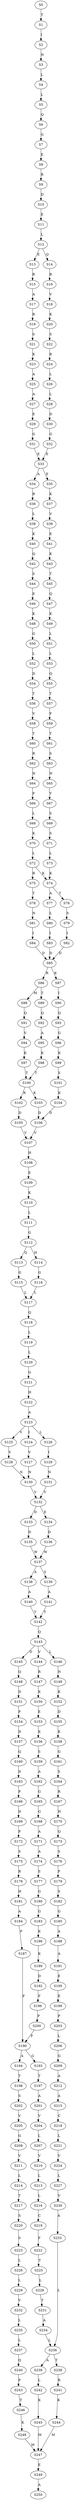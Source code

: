 strict digraph  {
	S0 -> S1 [ label = T ];
	S1 -> S2 [ label = I ];
	S2 -> S3 [ label = N ];
	S3 -> S4 [ label = L ];
	S4 -> S5 [ label = L ];
	S5 -> S6 [ label = Q ];
	S6 -> S7 [ label = G ];
	S7 -> S8 [ label = E ];
	S8 -> S9 [ label = R ];
	S9 -> S10 [ label = D ];
	S10 -> S11 [ label = E ];
	S11 -> S12 [ label = L ];
	S12 -> S13 [ label = E ];
	S12 -> S14 [ label = Q ];
	S13 -> S15 [ label = R ];
	S14 -> S16 [ label = R ];
	S15 -> S17 [ label = A ];
	S16 -> S18 [ label = V ];
	S17 -> S19 [ label = R ];
	S18 -> S20 [ label = K ];
	S19 -> S21 [ label = S ];
	S20 -> S22 [ label = S ];
	S21 -> S23 [ label = K ];
	S22 -> S24 [ label = R ];
	S23 -> S25 [ label = A ];
	S24 -> S26 [ label = L ];
	S25 -> S27 [ label = A ];
	S26 -> S28 [ label = L ];
	S27 -> S29 [ label = E ];
	S28 -> S30 [ label = D ];
	S29 -> S31 [ label = G ];
	S30 -> S32 [ label = G ];
	S31 -> S33 [ label = E ];
	S32 -> S33 [ label = E ];
	S33 -> S34 [ label = A ];
	S33 -> S35 [ label = E ];
	S34 -> S36 [ label = R ];
	S35 -> S37 [ label = K ];
	S36 -> S38 [ label = L ];
	S37 -> S39 [ label = V ];
	S38 -> S40 [ label = K ];
	S39 -> S41 [ label = E ];
	S40 -> S42 [ label = Q ];
	S41 -> S43 [ label = K ];
	S42 -> S44 [ label = S ];
	S43 -> S45 [ label = T ];
	S44 -> S46 [ label = E ];
	S45 -> S47 [ label = Q ];
	S46 -> S48 [ label = K ];
	S47 -> S49 [ label = K ];
	S48 -> S50 [ label = G ];
	S49 -> S51 [ label = L ];
	S50 -> S52 [ label = L ];
	S51 -> S53 [ label = L ];
	S52 -> S54 [ label = D ];
	S53 -> S55 [ label = Q ];
	S54 -> S56 [ label = T ];
	S55 -> S57 [ label = T ];
	S56 -> S58 [ label = V ];
	S57 -> S59 [ label = F ];
	S58 -> S60 [ label = T ];
	S59 -> S61 [ label = T ];
	S60 -> S62 [ label = R ];
	S61 -> S63 [ label = S ];
	S62 -> S64 [ label = N ];
	S63 -> S65 [ label = N ];
	S64 -> S66 [ label = F ];
	S65 -> S67 [ label = Y ];
	S66 -> S68 [ label = L ];
	S67 -> S69 [ label = S ];
	S68 -> S70 [ label = K ];
	S69 -> S71 [ label = S ];
	S70 -> S72 [ label = L ];
	S71 -> S73 [ label = L ];
	S72 -> S74 [ label = K ];
	S72 -> S75 [ label = R ];
	S73 -> S74 [ label = K ];
	S74 -> S76 [ label = T ];
	S74 -> S77 [ label = A ];
	S75 -> S78 [ label = T ];
	S76 -> S79 [ label = S ];
	S77 -> S80 [ label = L ];
	S78 -> S81 [ label = N ];
	S79 -> S82 [ label = I ];
	S80 -> S83 [ label = I ];
	S81 -> S84 [ label = I ];
	S82 -> S85 [ label = D ];
	S83 -> S85 [ label = D ];
	S84 -> S85 [ label = D ];
	S85 -> S86 [ label = R ];
	S85 -> S87 [ label = K ];
	S86 -> S88 [ label = M ];
	S86 -> S89 [ label = T ];
	S87 -> S90 [ label = I ];
	S88 -> S91 [ label = Q ];
	S89 -> S92 [ label = Q ];
	S90 -> S93 [ label = Q ];
	S91 -> S94 [ label = V ];
	S92 -> S95 [ label = A ];
	S93 -> S96 [ label = G ];
	S94 -> S97 [ label = K ];
	S95 -> S98 [ label = K ];
	S96 -> S99 [ label = K ];
	S97 -> S100 [ label = T ];
	S98 -> S100 [ label = T ];
	S99 -> S101 [ label = S ];
	S100 -> S102 [ label = R ];
	S100 -> S103 [ label = K ];
	S101 -> S104 [ label = K ];
	S102 -> S105 [ label = D ];
	S103 -> S106 [ label = D ];
	S104 -> S106 [ label = D ];
	S105 -> S107 [ label = V ];
	S106 -> S107 [ label = V ];
	S107 -> S108 [ label = H ];
	S108 -> S109 [ label = E ];
	S109 -> S110 [ label = K ];
	S110 -> S111 [ label = L ];
	S111 -> S112 [ label = G ];
	S112 -> S113 [ label = Q ];
	S112 -> S114 [ label = H ];
	S113 -> S115 [ label = G ];
	S114 -> S116 [ label = G ];
	S115 -> S117 [ label = L ];
	S116 -> S117 [ label = L ];
	S117 -> S118 [ label = Q ];
	S118 -> S119 [ label = L ];
	S119 -> S120 [ label = L ];
	S120 -> S121 [ label = G ];
	S121 -> S122 [ label = H ];
	S122 -> S123 [ label = A ];
	S123 -> S124 [ label = I ];
	S123 -> S125 [ label = V ];
	S123 -> S126 [ label = L ];
	S124 -> S127 [ label = V ];
	S125 -> S128 [ label = V ];
	S126 -> S129 [ label = I ];
	S127 -> S130 [ label = N ];
	S128 -> S130 [ label = N ];
	S129 -> S131 [ label = N ];
	S130 -> S132 [ label = V ];
	S131 -> S132 [ label = V ];
	S132 -> S133 [ label = D ];
	S132 -> S134 [ label = E ];
	S133 -> S135 [ label = D ];
	S134 -> S136 [ label = D ];
	S135 -> S137 [ label = W ];
	S136 -> S137 [ label = W ];
	S137 -> S138 [ label = A ];
	S137 -> S139 [ label = S ];
	S138 -> S140 [ label = A ];
	S139 -> S141 [ label = A ];
	S140 -> S142 [ label = Y ];
	S141 -> S142 [ label = Y ];
	S142 -> S143 [ label = Q ];
	S143 -> S144 [ label = V ];
	S143 -> S145 [ label = D ];
	S143 -> S146 [ label = L ];
	S144 -> S147 [ label = R ];
	S145 -> S148 [ label = Q ];
	S146 -> S149 [ label = N ];
	S147 -> S150 [ label = K ];
	S148 -> S151 [ label = D ];
	S149 -> S152 [ label = K ];
	S150 -> S153 [ label = E ];
	S151 -> S154 [ label = P ];
	S152 -> S155 [ label = D ];
	S153 -> S156 [ label = K ];
	S154 -> S157 [ label = D ];
	S155 -> S158 [ label = K ];
	S156 -> S159 [ label = S ];
	S157 -> S160 [ label = Q ];
	S158 -> S161 [ label = G ];
	S159 -> S162 [ label = A ];
	S160 -> S163 [ label = D ];
	S161 -> S164 [ label = S ];
	S162 -> S165 [ label = G ];
	S163 -> S166 [ label = P ];
	S164 -> S167 [ label = R ];
	S165 -> S168 [ label = G ];
	S166 -> S169 [ label = D ];
	S167 -> S170 [ label = H ];
	S168 -> S171 [ label = A ];
	S169 -> S172 [ label = P ];
	S170 -> S173 [ label = Q ];
	S171 -> S174 [ label = A ];
	S172 -> S175 [ label = S ];
	S173 -> S176 [ label = S ];
	S174 -> S177 [ label = S ];
	S175 -> S178 [ label = R ];
	S176 -> S179 [ label = P ];
	S177 -> S180 [ label = G ];
	S178 -> S181 [ label = H ];
	S179 -> S182 [ label = S ];
	S180 -> S183 [ label = G ];
	S181 -> S184 [ label = A ];
	S182 -> S185 [ label = G ];
	S183 -> S186 [ label = K ];
	S184 -> S187 [ label = P ];
	S185 -> S188 [ label = A ];
	S186 -> S189 [ label = K ];
	S187 -> S190 [ label = F ];
	S188 -> S191 [ label = A ];
	S189 -> S192 [ label = D ];
	S190 -> S193 [ label = G ];
	S190 -> S194 [ label = A ];
	S191 -> S195 [ label = E ];
	S192 -> S196 [ label = F ];
	S193 -> S197 [ label = T ];
	S194 -> S198 [ label = T ];
	S195 -> S199 [ label = E ];
	S196 -> S200 [ label = P ];
	S197 -> S201 [ label = A ];
	S198 -> S202 [ label = S ];
	S199 -> S203 [ label = P ];
	S200 -> S190 [ label = F ];
	S201 -> S204 [ label = V ];
	S202 -> S205 [ label = V ];
	S203 -> S206 [ label = L ];
	S204 -> S207 [ label = L ];
	S205 -> S208 [ label = G ];
	S206 -> S209 [ label = G ];
	S207 -> S210 [ label = V ];
	S208 -> S211 [ label = V ];
	S209 -> S212 [ label = A ];
	S210 -> S213 [ label = L ];
	S211 -> S214 [ label = L ];
	S212 -> S215 [ label = A ];
	S213 -> S216 [ label = L ];
	S214 -> S217 [ label = T ];
	S215 -> S218 [ label = C ];
	S216 -> S219 [ label = C ];
	S217 -> S220 [ label = S ];
	S218 -> S221 [ label = L ];
	S219 -> S222 [ label = F ];
	S220 -> S223 [ label = S ];
	S221 -> S224 [ label = V ];
	S222 -> S225 [ label = T ];
	S223 -> S226 [ label = L ];
	S224 -> S227 [ label = L ];
	S225 -> S228 [ label = L ];
	S226 -> S229 [ label = L ];
	S227 -> S230 [ label = V ];
	S228 -> S231 [ label = T ];
	S229 -> S232 [ label = V ];
	S230 -> S233 [ label = A ];
	S231 -> S234 [ label = A ];
	S232 -> S235 [ label = L ];
	S233 -> S236 [ label = L ];
	S234 -> S236 [ label = L ];
	S235 -> S237 [ label = L ];
	S236 -> S238 [ label = T ];
	S236 -> S239 [ label = A ];
	S237 -> S240 [ label = Q ];
	S238 -> S241 [ label = R ];
	S239 -> S242 [ label = L ];
	S240 -> S243 [ label = P ];
	S241 -> S244 [ label = K ];
	S242 -> S245 [ label = K ];
	S243 -> S246 [ label = T ];
	S244 -> S247 [ label = M ];
	S245 -> S247 [ label = M ];
	S246 -> S248 [ label = K ];
	S247 -> S249 [ label = E ];
	S248 -> S247 [ label = M ];
	S249 -> S250 [ label = A ];
}
